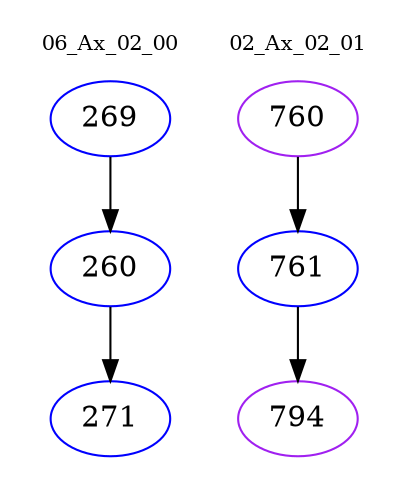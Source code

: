 digraph{
subgraph cluster_0 {
color = white
label = "06_Ax_02_00";
fontsize=10;
T0_269 [label="269", color="blue"]
T0_269 -> T0_260 [color="black"]
T0_260 [label="260", color="blue"]
T0_260 -> T0_271 [color="black"]
T0_271 [label="271", color="blue"]
}
subgraph cluster_1 {
color = white
label = "02_Ax_02_01";
fontsize=10;
T1_760 [label="760", color="purple"]
T1_760 -> T1_761 [color="black"]
T1_761 [label="761", color="blue"]
T1_761 -> T1_794 [color="black"]
T1_794 [label="794", color="purple"]
}
}
